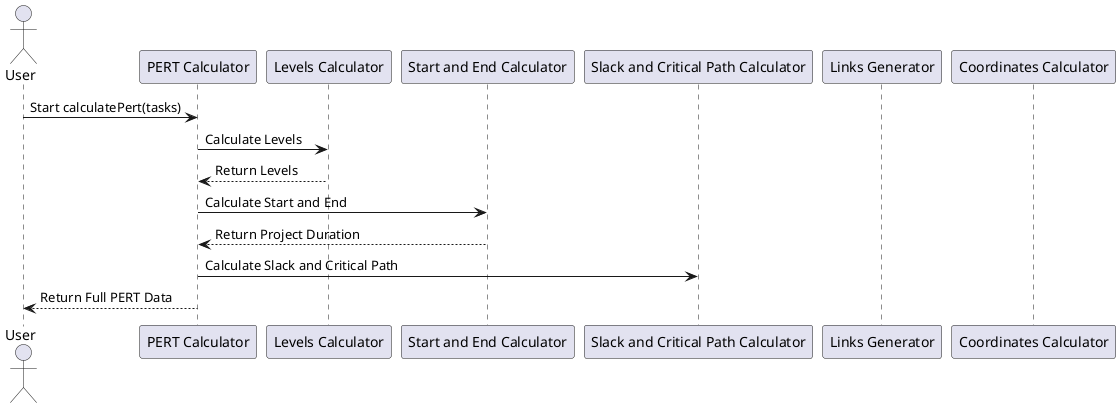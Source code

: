 @startuml
actor User as U
participant "PERT Calculator" as PC
participant "Levels Calculator" as LC
participant "Start and End Calculator" as SEC
participant "Slack and Critical Path Calculator" as SCPC
participant "Links Generator" as LG
participant "Coordinates Calculator" as CC

U -> PC : Start calculatePert(tasks)
PC -> LC : Calculate Levels
LC --> PC : Return Levels
PC -> SEC : Calculate Start and End
SEC --> PC : Return Project Duration
PC -> SCPC : Calculate Slack and Critical Path
PC --> U : Return Full PERT Data
@enduml
